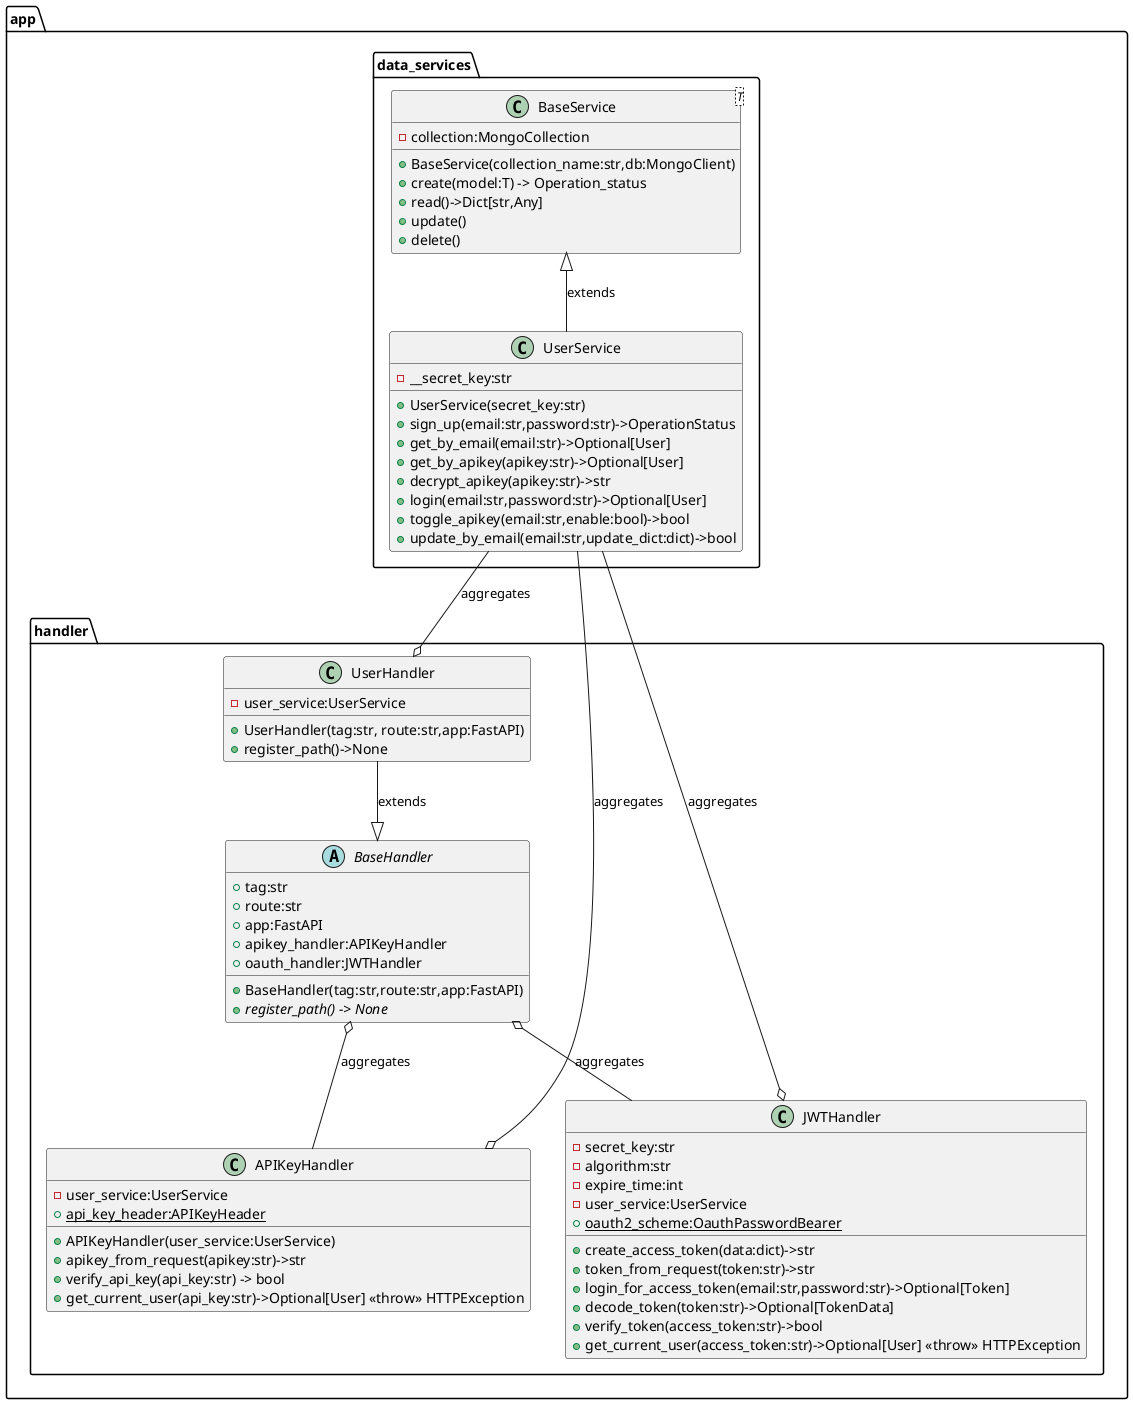 @startuml "BaseService diagram"

package app.data_services{
    class BaseService <T> {
        - collection:MongoCollection
        + BaseService(collection_name:str,db:MongoClient)
        + create(model:T) -> Operation_status
        + read()->Dict[str,Any]
        + update()
        + delete()
    }

    class UserService{
        - __secret_key:str
        + UserService(secret_key:str)
        + sign_up(email:str,password:str)->OperationStatus
        + get_by_email(email:str)->Optional[User]
        + get_by_apikey(apikey:str)->Optional[User]
        + decrypt_apikey(apikey:str)->str
        + login(email:str,password:str)->Optional[User]
        + toggle_apikey(email:str,enable:bool)->bool
        + update_by_email(email:str,update_dict:dict)->bool
    }
}


package app.handler{

    abstract class BaseHandler{
        + tag:str
        + route:str
        + app:FastAPI
        + apikey_handler:APIKeyHandler
        + oauth_handler:JWTHandler

        + BaseHandler(tag:str,route:str,app:FastAPI)
        + {abstract} register_path() -> None
    }

    class UserHandler{
        - user_service:UserService
        + UserHandler(tag:str, route:str,app:FastAPI)
        + register_path()->None
    }


    class APIKeyHandler{
        - user_service:UserService
        + {static} api_key_header:APIKeyHeader 
        + APIKeyHandler(user_service:UserService)
        + apikey_from_request(apikey:str)->str
        + verify_api_key(api_key:str) -> bool
        + get_current_user(api_key:str)->Optional[User] <<throw>> HTTPException
    }

    class JWTHandler{
        - secret_key:str
        - algorithm:str
        - expire_time:int
        - user_service:UserService
        + {static} oauth2_scheme:OauthPasswordBearer
        + create_access_token(data:dict)->str
        + token_from_request(token:str)->str
        + login_for_access_token(email:str,password:str)->Optional[Token]
        + decode_token(token:str)->Optional[TokenData]
        + verify_token(access_token:str)->bool
        + get_current_user(access_token:str)->Optional[User] <<throw>> HTTPException

    }
}


BaseService <|-- UserService: extends
UserHandler --|> BaseHandler: extends
BaseHandler o-- APIKeyHandler: aggregates
BaseHandler o-- JWTHandler: aggregates
UserService --o UserHandler: aggregates
UserService --o APIKeyHandler: aggregates
UserService --o JWTHandler: aggregates


@enduml